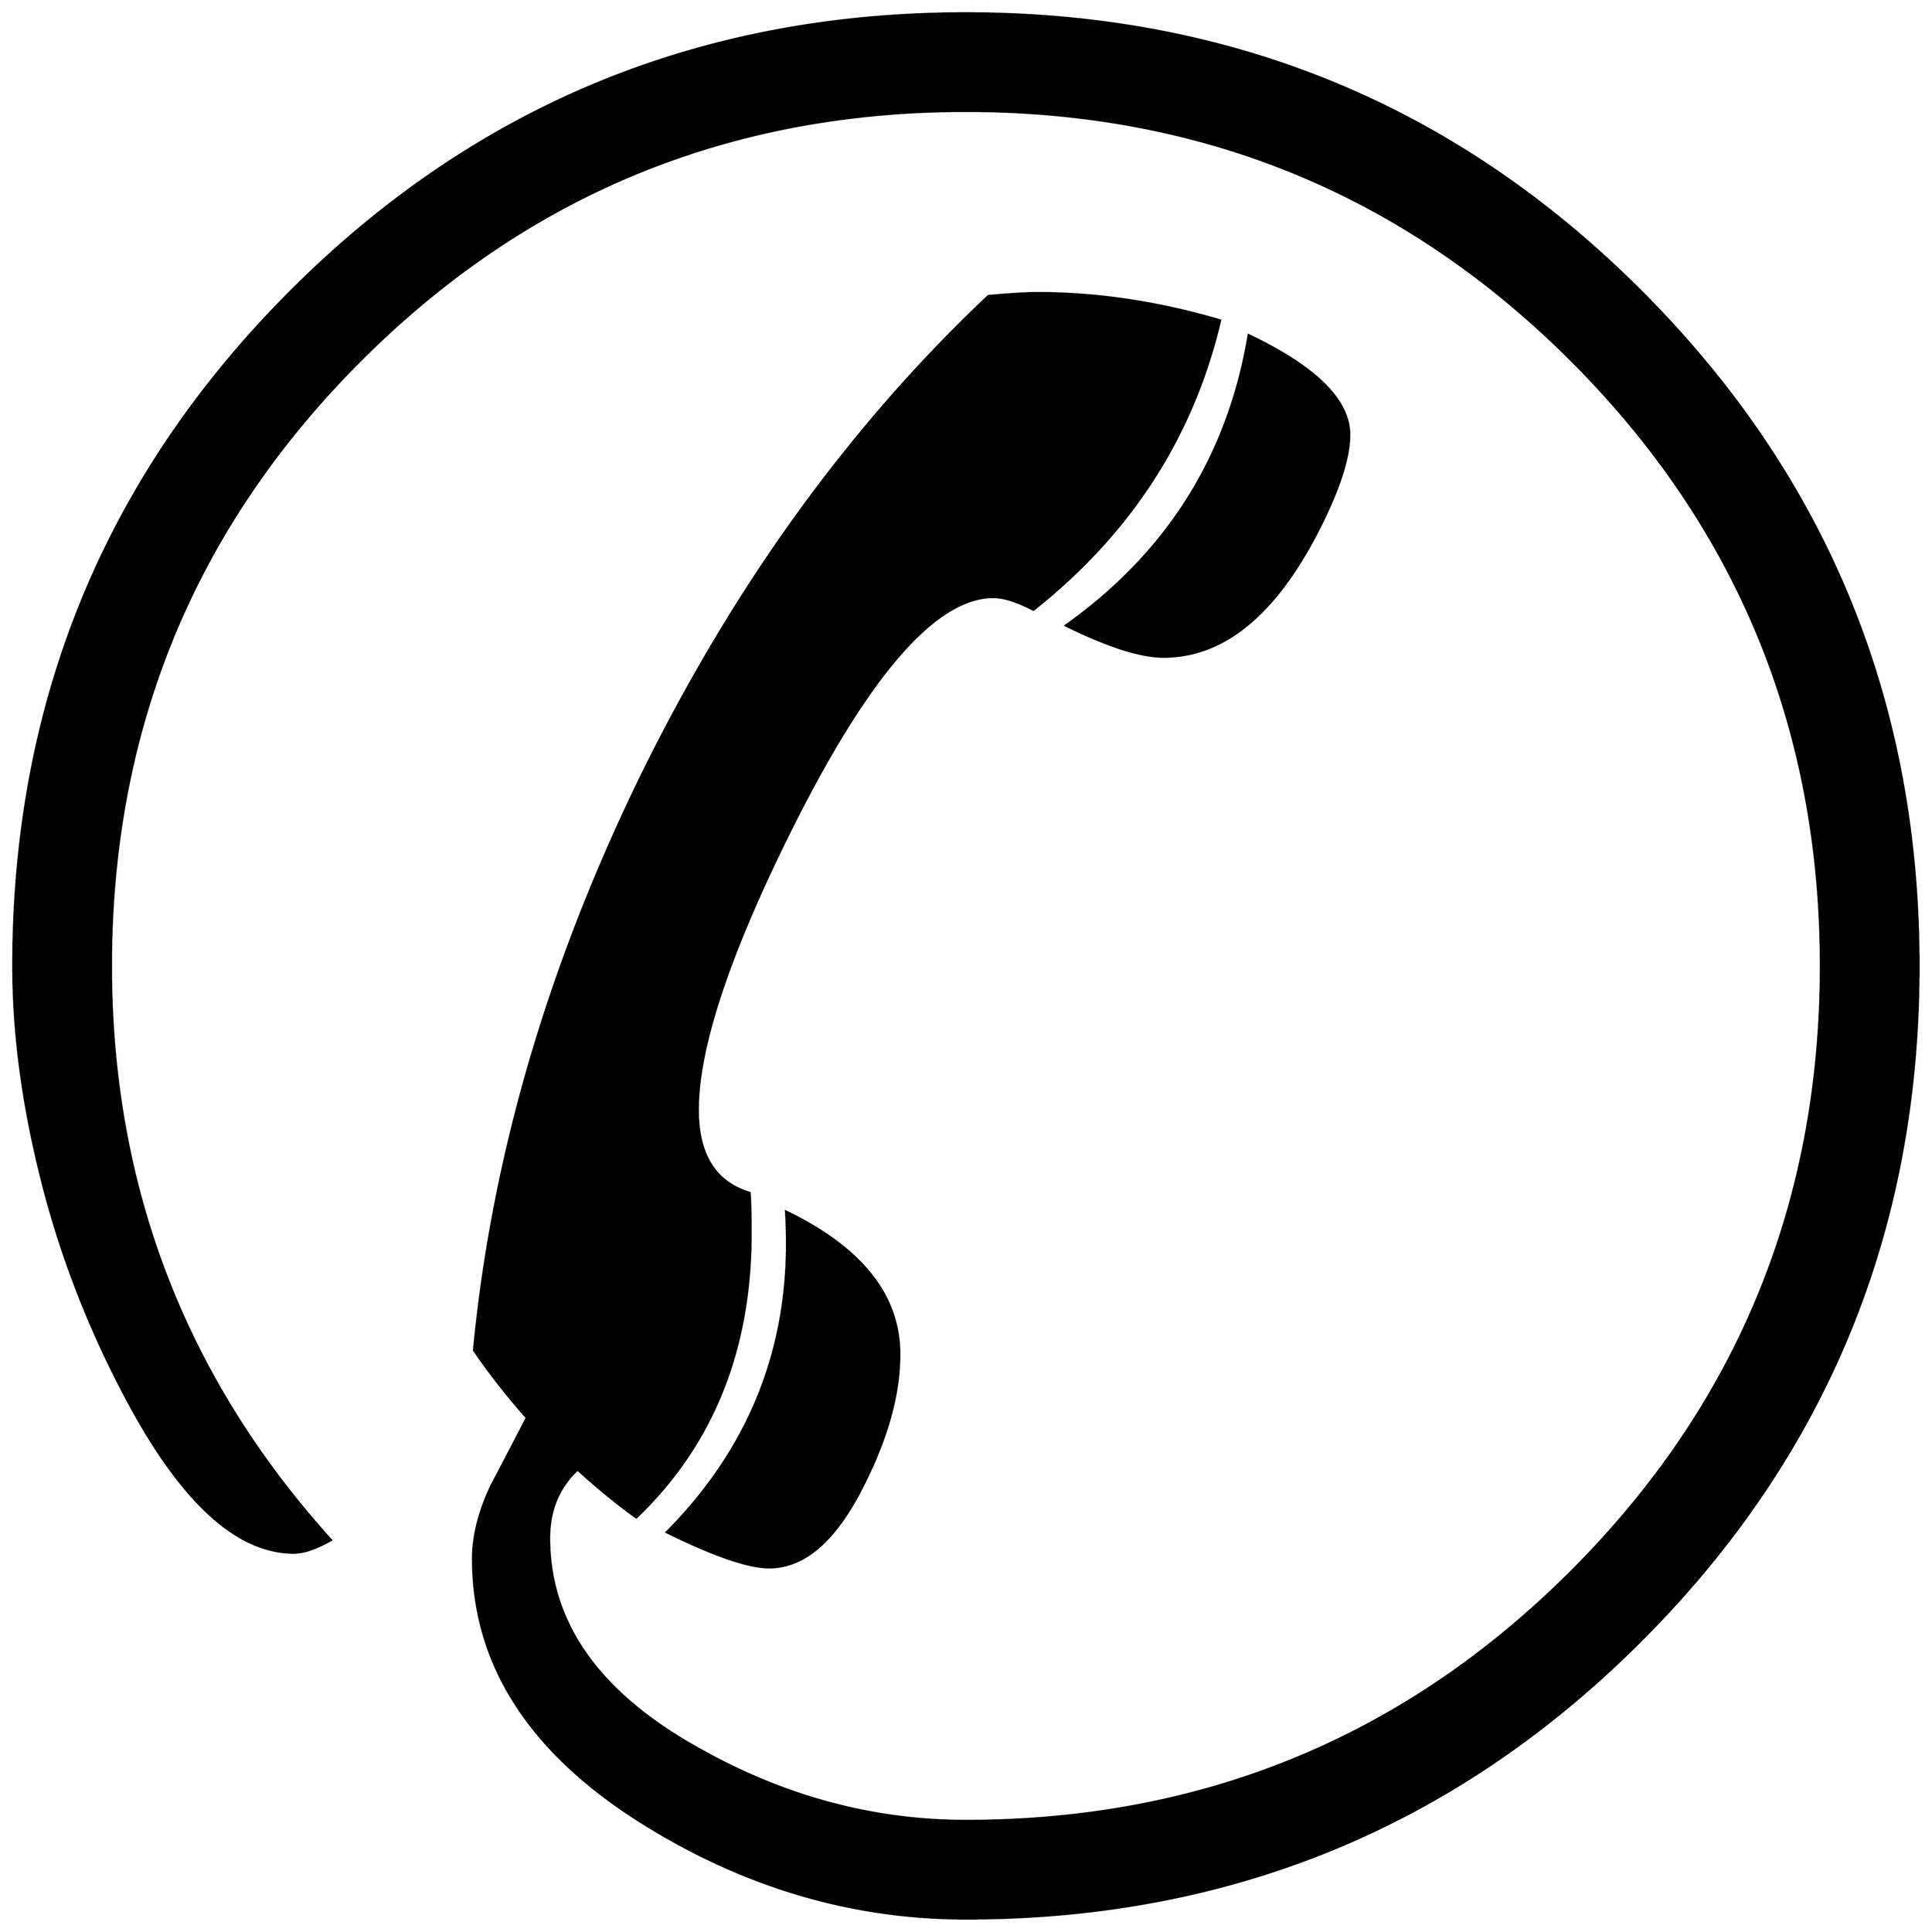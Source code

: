 


\begin{tikzpicture}[y=0.80pt, x=0.80pt, yscale=-1.0, xscale=1.0, inner sep=0pt, outer sep=0pt]
\begin{scope}[shift={(100.0,1706.0)},nonzero rule]
  \path[draw=.,fill=.,line width=1.600pt] (1416.0,-1125.0) ..
    controls (1416.0,-1103.667) and (1407.333,-1075.0) ..
    (1390.0,-1039.0) .. controls (1344.667,-945.0) and
    (1290.0,-898.0) .. (1226.0,-898.0) .. controls
    (1202.667,-898.0) and (1169.333,-908.667) .. (1126.0,-930.0) ..
    controls (1230.0,-1004.0) and (1292.333,-1103.0) ..
    (1313.0,-1227.0) .. controls (1381.667,-1194.333) and
    (1416.0,-1160.333) .. (1416.0,-1125.0) -- cycle(1998.0,-582.0)
    .. controls (1998.0,-311.333) and (1903.333,-81.333) ..
    (1714.0,108.0) .. controls (1524.667,297.333) and (1294.667,392.0)
    .. (1024.0,392.0) .. controls (908.667,392.0) and
    (799.333,360.0) .. (696.0,296.0) .. controls (578.667,223.333) and
    (520.0,132.667) .. (520.0,24.0) .. controls (520.0,0.667) and
    (526.333,-24.333) .. (539.0,-51.0) .. controls (551.0,-73.667) and
    (563.0,-96.667) .. (575.0,-120.0) .. controls (555.0,-142.667)
    and (537.0,-165.667) .. (521.0,-189.0) .. controls
    (539.667,-384.333) and (596.333,-579.333) .. (691.0,-774.0) ..
    controls (786.333,-968.667) and (905.0,-1133.0) ..
    (1047.0,-1267.0) .. controls (1069.667,-1269.0) and
    (1086.333,-1270.0) .. (1097.0,-1270.0) .. controls
    (1158.333,-1270.0) and (1220.667,-1260.667) .. (1284.0,-1242.0) ..
    controls (1256.0,-1123.333) and (1192.333,-1024.667) ..
    (1093.0,-946.0) .. controls (1076.333,-954.667) and
    (1062.667,-959.0) .. (1052.0,-959.0) .. controls
    (991.333,-959.0) and (920.0,-875.0) .. (838.0,-707.0) ..
    controls (779.333,-587.0) and (750.0,-496.333) .. (750.0,-435.0)
    .. controls (750.0,-389.0) and (767.667,-360.667) ..
    (803.0,-350.0) .. controls (803.667,-340.667) and (804.0,-327.0)
    .. (804.0,-309.0) .. controls (804.0,-189.667) and
    (765.0,-92.667) .. (687.0,-18.0) .. controls (668.333,-31.333) and
    (648.333,-47.667) .. (627.0,-67.0) .. controls (607.667,-49.0) and
    (598.0,-25.667) .. (598.0,3.0) .. controls (598.0,90.333) and
    (649.333,162.333) .. (752.0,219.0) .. controls (838.667,267.667) and
    (929.333,292.0) .. (1024.0,292.0) .. controls (1266.667,292.0)
    and (1473.0,207.0) .. (1643.0,37.0) .. controls
    (1813.0,-133.0) and (1898.0,-339.333) .. (1898.0,-582.0) ..
    controls (1898.0,-824.667) and (1813.0,-1031.0) ..
    (1643.0,-1201.0) .. controls (1473.0,-1371.0) and
    (1266.667,-1456.0) .. (1024.0,-1456.0) .. controls
    (781.333,-1456.0) and (575.0,-1371.0) .. (405.0,-1201.0) ..
    controls (235.0,-1031.0) and (150.0,-824.667) ..
    (150.0,-582.0) .. controls (150.0,-356.667) and (225.0,-161.0)
    .. (375.0,5.0) .. controls (359.667,13.667) and (347.0,18.0) ..
    (337.0,18.0) .. controls (278.333,18.0) and (221.0,-35.0) ..
    (165.0,-141.0) .. controls (125.0,-216.333) and (95.333,-294.667)
    .. (76.0,-376.0) .. controls (58.667,-448.0) and (50.0,-516.667)
    .. (50.0,-582.0) .. controls (50.0,-852.667) and
    (144.667,-1082.667) .. (334.0,-1272.0) .. controls
    (523.333,-1461.333) and (753.333,-1556.0) .. (1024.0,-1556.0) ..
    controls (1294.667,-1556.0) and (1524.667,-1461.333) ..
    (1714.0,-1272.0) .. controls (1903.333,-1082.667) and
    (1998.0,-852.667) .. (1998.0,-582.0) -- cycle(956.0,-185.0) ..
    controls (956.0,-144.333) and (943.667,-99.667) .. (919.0,-51.0)
    .. controls (891.0,5.0) and (859.0,33.0) .. (823.0,33.0) ..
    controls (801.667,33.0) and (766.667,21.0) .. (718.0,-3.0) ..
    controls (800.0,-85.667) and (841.0,-184.0) .. (841.0,-298.0)
    .. controls (841.0,-308.667) and (840.667,-319.667) ..
    (840.0,-331.0) .. controls (917.333,-293.667) and (956.0,-245.0)
    .. (956.0,-185.0) -- cycle;
\end{scope}

\end{tikzpicture}

